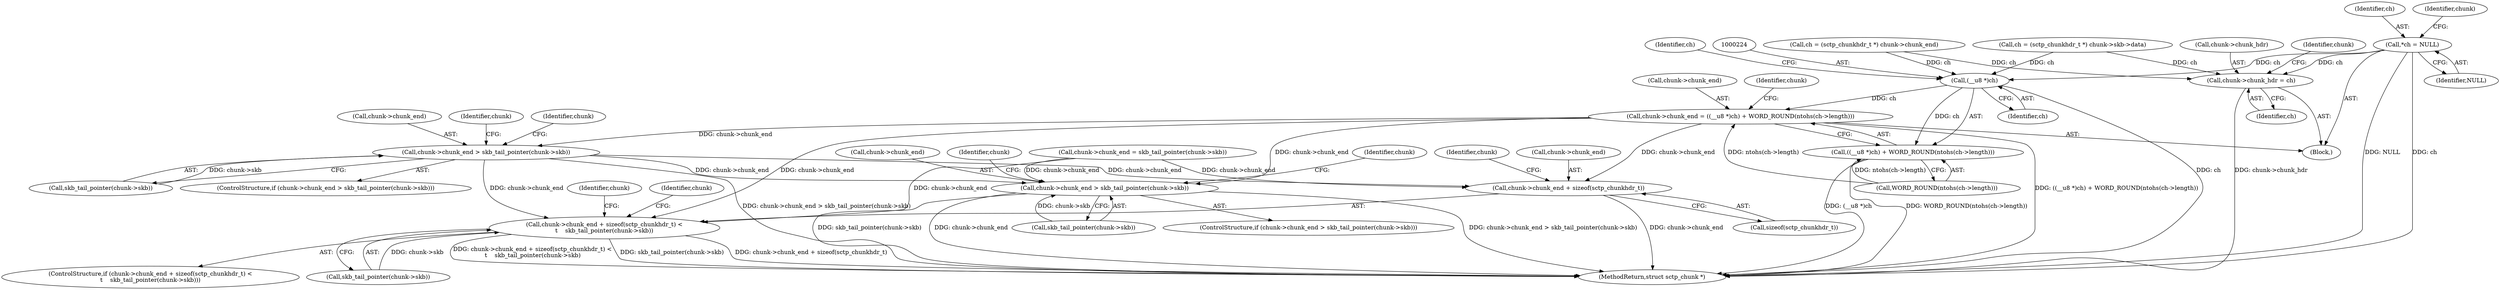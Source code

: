 digraph "0_linux_26b87c7881006311828bb0ab271a551a62dcceb4@pointer" {
"1000118" [label="(Call,*ch = NULL)"];
"1000213" [label="(Call,chunk->chunk_hdr = ch)"];
"1000223" [label="(Call,(__u8 *)ch)"];
"1000218" [label="(Call,chunk->chunk_end = ((__u8 *)ch) + WORD_ROUND(ntohs(ch->length)))"];
"1000239" [label="(Call,chunk->chunk_end > skb_tail_pointer(chunk->skb))"];
"1000269" [label="(Call,chunk->chunk_end + sizeof(sctp_chunkhdr_t) <\n\t    skb_tail_pointer(chunk->skb))"];
"1000270" [label="(Call,chunk->chunk_end + sizeof(sctp_chunkhdr_t))"];
"1000288" [label="(Call,chunk->chunk_end > skb_tail_pointer(chunk->skb))"];
"1000222" [label="(Call,((__u8 *)ch) + WORD_ROUND(ntohs(ch->length)))"];
"1000217" [label="(Identifier,ch)"];
"1000119" [label="(Identifier,ch)"];
"1000240" [label="(Call,chunk->chunk_end)"];
"1000219" [label="(Call,chunk->chunk_end)"];
"1000268" [label="(ControlStructure,if (chunk->chunk_end + sizeof(sctp_chunkhdr_t) <\n\t    skb_tail_pointer(chunk->skb)))"];
"1000274" [label="(Call,sizeof(sctp_chunkhdr_t))"];
"1000340" [label="(MethodReturn,struct sctp_chunk *)"];
"1000269" [label="(Call,chunk->chunk_end + sizeof(sctp_chunkhdr_t) <\n\t    skb_tail_pointer(chunk->skb))"];
"1000288" [label="(Call,chunk->chunk_end > skb_tail_pointer(chunk->skb))"];
"1000249" [label="(Identifier,chunk)"];
"1000243" [label="(Call,skb_tail_pointer(chunk->skb))"];
"1000225" [label="(Identifier,ch)"];
"1000115" [label="(Block,)"];
"1000257" [label="(Identifier,chunk)"];
"1000213" [label="(Call,chunk->chunk_hdr = ch)"];
"1000199" [label="(Call,ch = (sctp_chunkhdr_t *) chunk->skb->data)"];
"1000271" [label="(Call,chunk->chunk_end)"];
"1000214" [label="(Call,chunk->chunk_hdr)"];
"1000247" [label="(Call,chunk->chunk_end = skb_tail_pointer(chunk->skb))"];
"1000229" [label="(Identifier,ch)"];
"1000292" [label="(Call,skb_tail_pointer(chunk->skb))"];
"1000283" [label="(Identifier,chunk)"];
"1000314" [label="(Identifier,chunk)"];
"1000299" [label="(Identifier,chunk)"];
"1000290" [label="(Identifier,chunk)"];
"1000239" [label="(Call,chunk->chunk_end > skb_tail_pointer(chunk->skb))"];
"1000270" [label="(Call,chunk->chunk_end + sizeof(sctp_chunkhdr_t))"];
"1000278" [label="(Identifier,chunk)"];
"1000289" [label="(Call,chunk->chunk_end)"];
"1000222" [label="(Call,((__u8 *)ch) + WORD_ROUND(ntohs(ch->length)))"];
"1000220" [label="(Identifier,chunk)"];
"1000238" [label="(ControlStructure,if (chunk->chunk_end > skb_tail_pointer(chunk->skb)))"];
"1000218" [label="(Call,chunk->chunk_end = ((__u8 *)ch) + WORD_ROUND(ntohs(ch->length)))"];
"1000287" [label="(ControlStructure,if (chunk->chunk_end > skb_tail_pointer(chunk->skb)))"];
"1000223" [label="(Call,(__u8 *)ch)"];
"1000152" [label="(Call,ch = (sctp_chunkhdr_t *) chunk->chunk_end)"];
"1000120" [label="(Identifier,NULL)"];
"1000235" [label="(Identifier,chunk)"];
"1000276" [label="(Call,skb_tail_pointer(chunk->skb))"];
"1000118" [label="(Call,*ch = NULL)"];
"1000226" [label="(Call,WORD_ROUND(ntohs(ch->length)))"];
"1000123" [label="(Identifier,chunk)"];
"1000118" -> "1000115"  [label="AST: "];
"1000118" -> "1000120"  [label="CFG: "];
"1000119" -> "1000118"  [label="AST: "];
"1000120" -> "1000118"  [label="AST: "];
"1000123" -> "1000118"  [label="CFG: "];
"1000118" -> "1000340"  [label="DDG: NULL"];
"1000118" -> "1000340"  [label="DDG: ch"];
"1000118" -> "1000213"  [label="DDG: ch"];
"1000118" -> "1000223"  [label="DDG: ch"];
"1000213" -> "1000115"  [label="AST: "];
"1000213" -> "1000217"  [label="CFG: "];
"1000214" -> "1000213"  [label="AST: "];
"1000217" -> "1000213"  [label="AST: "];
"1000220" -> "1000213"  [label="CFG: "];
"1000213" -> "1000340"  [label="DDG: chunk->chunk_hdr"];
"1000199" -> "1000213"  [label="DDG: ch"];
"1000152" -> "1000213"  [label="DDG: ch"];
"1000223" -> "1000222"  [label="AST: "];
"1000223" -> "1000225"  [label="CFG: "];
"1000224" -> "1000223"  [label="AST: "];
"1000225" -> "1000223"  [label="AST: "];
"1000229" -> "1000223"  [label="CFG: "];
"1000223" -> "1000340"  [label="DDG: ch"];
"1000223" -> "1000218"  [label="DDG: ch"];
"1000223" -> "1000222"  [label="DDG: ch"];
"1000199" -> "1000223"  [label="DDG: ch"];
"1000152" -> "1000223"  [label="DDG: ch"];
"1000218" -> "1000115"  [label="AST: "];
"1000218" -> "1000222"  [label="CFG: "];
"1000219" -> "1000218"  [label="AST: "];
"1000222" -> "1000218"  [label="AST: "];
"1000235" -> "1000218"  [label="CFG: "];
"1000218" -> "1000340"  [label="DDG: ((__u8 *)ch) + WORD_ROUND(ntohs(ch->length))"];
"1000226" -> "1000218"  [label="DDG: ntohs(ch->length)"];
"1000218" -> "1000239"  [label="DDG: chunk->chunk_end"];
"1000218" -> "1000269"  [label="DDG: chunk->chunk_end"];
"1000218" -> "1000270"  [label="DDG: chunk->chunk_end"];
"1000218" -> "1000288"  [label="DDG: chunk->chunk_end"];
"1000239" -> "1000238"  [label="AST: "];
"1000239" -> "1000243"  [label="CFG: "];
"1000240" -> "1000239"  [label="AST: "];
"1000243" -> "1000239"  [label="AST: "];
"1000249" -> "1000239"  [label="CFG: "];
"1000257" -> "1000239"  [label="CFG: "];
"1000239" -> "1000340"  [label="DDG: chunk->chunk_end > skb_tail_pointer(chunk->skb)"];
"1000243" -> "1000239"  [label="DDG: chunk->skb"];
"1000239" -> "1000269"  [label="DDG: chunk->chunk_end"];
"1000239" -> "1000270"  [label="DDG: chunk->chunk_end"];
"1000239" -> "1000288"  [label="DDG: chunk->chunk_end"];
"1000269" -> "1000268"  [label="AST: "];
"1000269" -> "1000276"  [label="CFG: "];
"1000270" -> "1000269"  [label="AST: "];
"1000276" -> "1000269"  [label="AST: "];
"1000283" -> "1000269"  [label="CFG: "];
"1000290" -> "1000269"  [label="CFG: "];
"1000269" -> "1000340"  [label="DDG: chunk->chunk_end + sizeof(sctp_chunkhdr_t)"];
"1000269" -> "1000340"  [label="DDG: chunk->chunk_end + sizeof(sctp_chunkhdr_t) <\n\t    skb_tail_pointer(chunk->skb)"];
"1000269" -> "1000340"  [label="DDG: skb_tail_pointer(chunk->skb)"];
"1000247" -> "1000269"  [label="DDG: chunk->chunk_end"];
"1000276" -> "1000269"  [label="DDG: chunk->skb"];
"1000270" -> "1000274"  [label="CFG: "];
"1000271" -> "1000270"  [label="AST: "];
"1000274" -> "1000270"  [label="AST: "];
"1000278" -> "1000270"  [label="CFG: "];
"1000270" -> "1000340"  [label="DDG: chunk->chunk_end"];
"1000247" -> "1000270"  [label="DDG: chunk->chunk_end"];
"1000288" -> "1000287"  [label="AST: "];
"1000288" -> "1000292"  [label="CFG: "];
"1000289" -> "1000288"  [label="AST: "];
"1000292" -> "1000288"  [label="AST: "];
"1000299" -> "1000288"  [label="CFG: "];
"1000314" -> "1000288"  [label="CFG: "];
"1000288" -> "1000340"  [label="DDG: skb_tail_pointer(chunk->skb)"];
"1000288" -> "1000340"  [label="DDG: chunk->chunk_end"];
"1000288" -> "1000340"  [label="DDG: chunk->chunk_end > skb_tail_pointer(chunk->skb)"];
"1000247" -> "1000288"  [label="DDG: chunk->chunk_end"];
"1000292" -> "1000288"  [label="DDG: chunk->skb"];
"1000222" -> "1000226"  [label="CFG: "];
"1000226" -> "1000222"  [label="AST: "];
"1000222" -> "1000340"  [label="DDG: WORD_ROUND(ntohs(ch->length))"];
"1000222" -> "1000340"  [label="DDG: (__u8 *)ch"];
"1000226" -> "1000222"  [label="DDG: ntohs(ch->length)"];
}
